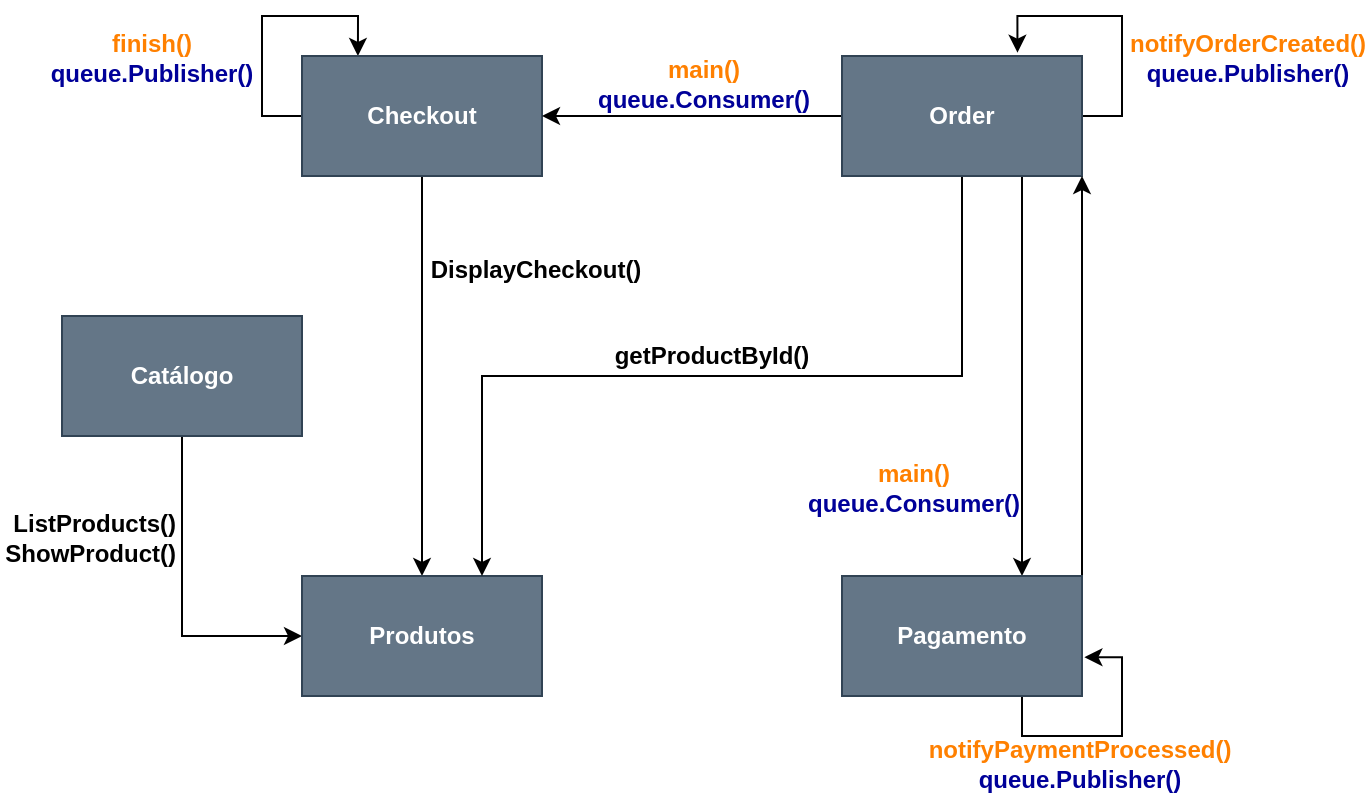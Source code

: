 <mxfile version="15.4.0" type="device"><diagram id="vw_GdqaGnEPBj66YKaWU" name="checkout"><mxGraphModel dx="1021" dy="591" grid="1" gridSize="10" guides="1" tooltips="1" connect="1" arrows="1" fold="1" page="1" pageScale="1" pageWidth="1169" pageHeight="827" math="0" shadow="0"><root><mxCell id="0"/><mxCell id="1" parent="0"/><mxCell id="hauICTNl5yOfrGo2RnzL-10" style="edgeStyle=orthogonalEdgeStyle;rounded=0;orthogonalLoop=1;jettySize=auto;html=1;exitX=0.5;exitY=1;exitDx=0;exitDy=0;entryX=0;entryY=0.5;entryDx=0;entryDy=0;" parent="1" source="hauICTNl5yOfrGo2RnzL-1" target="hauICTNl5yOfrGo2RnzL-3" edge="1"><mxGeometry relative="1" as="geometry"/></mxCell><mxCell id="hauICTNl5yOfrGo2RnzL-1" value="&lt;b&gt;Catálogo&lt;/b&gt;" style="rounded=0;whiteSpace=wrap;html=1;fillColor=#647687;strokeColor=#314354;fontColor=#ffffff;" parent="1" vertex="1"><mxGeometry x="280" y="372" width="120" height="60" as="geometry"/></mxCell><mxCell id="hauICTNl5yOfrGo2RnzL-19" style="edgeStyle=orthogonalEdgeStyle;rounded=0;orthogonalLoop=1;jettySize=auto;html=1;exitX=0.5;exitY=1;exitDx=0;exitDy=0;entryX=0.5;entryY=0;entryDx=0;entryDy=0;" parent="1" source="hauICTNl5yOfrGo2RnzL-2" target="hauICTNl5yOfrGo2RnzL-3" edge="1"><mxGeometry relative="1" as="geometry"/></mxCell><mxCell id="mtd-ZXdwbha6B7NuouZp-4" style="edgeStyle=orthogonalEdgeStyle;rounded=0;orthogonalLoop=1;jettySize=auto;html=1;exitX=0;exitY=0.5;exitDx=0;exitDy=0;entryX=0.233;entryY=0;entryDx=0;entryDy=0;entryPerimeter=0;" edge="1" parent="1" source="hauICTNl5yOfrGo2RnzL-2" target="hauICTNl5yOfrGo2RnzL-2"><mxGeometry relative="1" as="geometry"><mxPoint x="428" y="232" as="targetPoint"/><Array as="points"><mxPoint x="380" y="272"/><mxPoint x="380" y="222"/><mxPoint x="428" y="222"/></Array></mxGeometry></mxCell><mxCell id="hauICTNl5yOfrGo2RnzL-2" value="&lt;b&gt;Checkout&lt;/b&gt;" style="rounded=0;whiteSpace=wrap;html=1;fillColor=#647687;strokeColor=#314354;fontColor=#ffffff;" parent="1" vertex="1"><mxGeometry x="400" y="242" width="120" height="60" as="geometry"/></mxCell><mxCell id="hauICTNl5yOfrGo2RnzL-3" value="&lt;b&gt;Produtos&lt;/b&gt;" style="rounded=0;whiteSpace=wrap;html=1;fillColor=#647687;strokeColor=#314354;fontColor=#ffffff;" parent="1" vertex="1"><mxGeometry x="400" y="502" width="120" height="60" as="geometry"/></mxCell><mxCell id="hauICTNl5yOfrGo2RnzL-21" style="edgeStyle=orthogonalEdgeStyle;rounded=0;orthogonalLoop=1;jettySize=auto;html=1;exitX=0;exitY=0.5;exitDx=0;exitDy=0;entryX=1;entryY=0.5;entryDx=0;entryDy=0;" parent="1" source="hauICTNl5yOfrGo2RnzL-6" target="hauICTNl5yOfrGo2RnzL-2" edge="1"><mxGeometry relative="1" as="geometry"/></mxCell><mxCell id="v7J1ZDgZ1KXVOIdMBtuz-1" style="edgeStyle=orthogonalEdgeStyle;rounded=0;orthogonalLoop=1;jettySize=auto;html=1;exitX=0.5;exitY=1;exitDx=0;exitDy=0;entryX=0.75;entryY=0;entryDx=0;entryDy=0;" parent="1" source="hauICTNl5yOfrGo2RnzL-6" target="hauICTNl5yOfrGo2RnzL-3" edge="1"><mxGeometry relative="1" as="geometry"><mxPoint x="610" y="442" as="targetPoint"/></mxGeometry></mxCell><mxCell id="v7J1ZDgZ1KXVOIdMBtuz-3" style="edgeStyle=orthogonalEdgeStyle;rounded=0;orthogonalLoop=1;jettySize=auto;html=1;exitX=0.75;exitY=1;exitDx=0;exitDy=0;entryX=0.75;entryY=0;entryDx=0;entryDy=0;" parent="1" source="hauICTNl5yOfrGo2RnzL-6" target="hauICTNl5yOfrGo2RnzL-7" edge="1"><mxGeometry relative="1" as="geometry"/></mxCell><mxCell id="mtd-ZXdwbha6B7NuouZp-7" style="edgeStyle=orthogonalEdgeStyle;rounded=0;orthogonalLoop=1;jettySize=auto;html=1;exitX=1;exitY=0.5;exitDx=0;exitDy=0;entryX=0.731;entryY=-0.028;entryDx=0;entryDy=0;entryPerimeter=0;" edge="1" parent="1" source="hauICTNl5yOfrGo2RnzL-6" target="hauICTNl5yOfrGo2RnzL-6"><mxGeometry relative="1" as="geometry"><mxPoint x="758" y="232" as="targetPoint"/><Array as="points"><mxPoint x="810" y="272"/><mxPoint x="810" y="222"/><mxPoint x="758" y="222"/></Array></mxGeometry></mxCell><mxCell id="hauICTNl5yOfrGo2RnzL-6" value="&lt;b&gt;Order&lt;/b&gt;" style="rounded=0;whiteSpace=wrap;html=1;fillColor=#647687;strokeColor=#314354;fontColor=#ffffff;" parent="1" vertex="1"><mxGeometry x="670" y="242" width="120" height="60" as="geometry"/></mxCell><mxCell id="v7J1ZDgZ1KXVOIdMBtuz-4" style="edgeStyle=orthogonalEdgeStyle;rounded=0;orthogonalLoop=1;jettySize=auto;html=1;exitX=1;exitY=0;exitDx=0;exitDy=0;entryX=1;entryY=1;entryDx=0;entryDy=0;" parent="1" source="hauICTNl5yOfrGo2RnzL-7" target="hauICTNl5yOfrGo2RnzL-6" edge="1"><mxGeometry relative="1" as="geometry"/></mxCell><mxCell id="mtd-ZXdwbha6B7NuouZp-11" style="edgeStyle=orthogonalEdgeStyle;rounded=0;orthogonalLoop=1;jettySize=auto;html=1;exitX=0.75;exitY=1;exitDx=0;exitDy=0;entryX=1.01;entryY=0.677;entryDx=0;entryDy=0;entryPerimeter=0;" edge="1" parent="1" source="hauICTNl5yOfrGo2RnzL-7" target="hauICTNl5yOfrGo2RnzL-7"><mxGeometry relative="1" as="geometry"><mxPoint x="798" y="543" as="targetPoint"/><Array as="points"><mxPoint x="760" y="582"/><mxPoint x="810" y="582"/><mxPoint x="810" y="543"/></Array></mxGeometry></mxCell><mxCell id="hauICTNl5yOfrGo2RnzL-7" value="&lt;b&gt;Pagamento&lt;/b&gt;" style="rounded=0;whiteSpace=wrap;html=1;fillColor=#647687;strokeColor=#314354;fontColor=#ffffff;" parent="1" vertex="1"><mxGeometry x="670" y="502" width="120" height="60" as="geometry"/></mxCell><mxCell id="hauICTNl5yOfrGo2RnzL-11" value="ListProducts()&lt;br&gt;ShowProduct()" style="text;html=1;strokeColor=none;fillColor=none;align=right;verticalAlign=middle;whiteSpace=wrap;rounded=0;fontStyle=1" parent="1" vertex="1"><mxGeometry x="249" y="473" width="90" height="20" as="geometry"/></mxCell><mxCell id="hauICTNl5yOfrGo2RnzL-20" value="DisplayCheckout()" style="text;html=1;strokeColor=none;fillColor=none;align=center;verticalAlign=middle;whiteSpace=wrap;rounded=0;fontStyle=1" parent="1" vertex="1"><mxGeometry x="472" y="339" width="90" height="20" as="geometry"/></mxCell><mxCell id="hauICTNl5yOfrGo2RnzL-22" value="&lt;b&gt;&lt;font color=&quot;#ff8000&quot;&gt;main()&lt;/font&gt;&lt;br&gt;&lt;font color=&quot;#000099&quot;&gt;queue.Consumer()&lt;/font&gt;&lt;br&gt;&lt;/b&gt;" style="text;html=1;strokeColor=none;fillColor=none;align=center;verticalAlign=middle;whiteSpace=wrap;rounded=0;" parent="1" vertex="1"><mxGeometry x="556" y="246" width="90" height="20" as="geometry"/></mxCell><mxCell id="v7J1ZDgZ1KXVOIdMBtuz-2" value="getProductById()" style="text;html=1;strokeColor=none;fillColor=none;align=center;verticalAlign=middle;whiteSpace=wrap;rounded=0;fontStyle=1" parent="1" vertex="1"><mxGeometry x="560" y="382" width="90" height="20" as="geometry"/></mxCell><mxCell id="mtd-ZXdwbha6B7NuouZp-1" value="&lt;b&gt;&lt;font color=&quot;#ff8000&quot;&gt;notifyPaymentProcessed()&lt;/font&gt;&lt;br&gt;&lt;/b&gt;&lt;b&gt;&lt;font color=&quot;#000099&quot;&gt;queue.Publisher()&lt;/font&gt;&lt;/b&gt;&lt;font color=&quot;#000099&quot;&gt;&lt;b&gt;&lt;br&gt;&lt;/b&gt;&lt;/font&gt;" style="text;html=1;strokeColor=none;fillColor=none;align=center;verticalAlign=middle;whiteSpace=wrap;rounded=0;" vertex="1" parent="1"><mxGeometry x="744" y="586" width="90" height="20" as="geometry"/></mxCell><mxCell id="mtd-ZXdwbha6B7NuouZp-2" value="&lt;b&gt;&lt;font color=&quot;#ff8000&quot;&gt;main()&lt;/font&gt;&lt;br&gt;&lt;font color=&quot;#000099&quot;&gt;queue.Consumer()&lt;/font&gt;&lt;br&gt;&lt;/b&gt;" style="text;html=1;strokeColor=none;fillColor=none;align=center;verticalAlign=middle;whiteSpace=wrap;rounded=0;" vertex="1" parent="1"><mxGeometry x="661" y="448" width="90" height="20" as="geometry"/></mxCell><mxCell id="mtd-ZXdwbha6B7NuouZp-5" value="&lt;b&gt;&lt;font color=&quot;#ff8000&quot;&gt;finish()&lt;/font&gt;&lt;br&gt;&lt;font color=&quot;#000099&quot;&gt;queue.Publisher()&lt;/font&gt;&lt;br&gt;&lt;/b&gt;" style="text;html=1;strokeColor=none;fillColor=none;align=center;verticalAlign=middle;whiteSpace=wrap;rounded=0;" vertex="1" parent="1"><mxGeometry x="280" y="233" width="90" height="20" as="geometry"/></mxCell><mxCell id="mtd-ZXdwbha6B7NuouZp-8" value="&lt;font color=&quot;#ff8000&quot;&gt;&lt;b&gt;notifyOrderCreated()&lt;/b&gt;&lt;/font&gt;&lt;br&gt;&lt;font color=&quot;#000099&quot; style=&quot;font-weight: bold&quot;&gt;queue.Publisher()&lt;/font&gt;" style="text;html=1;strokeColor=none;fillColor=none;align=center;verticalAlign=middle;whiteSpace=wrap;rounded=0;" vertex="1" parent="1"><mxGeometry x="828" y="233" width="90" height="20" as="geometry"/></mxCell></root></mxGraphModel></diagram></mxfile>